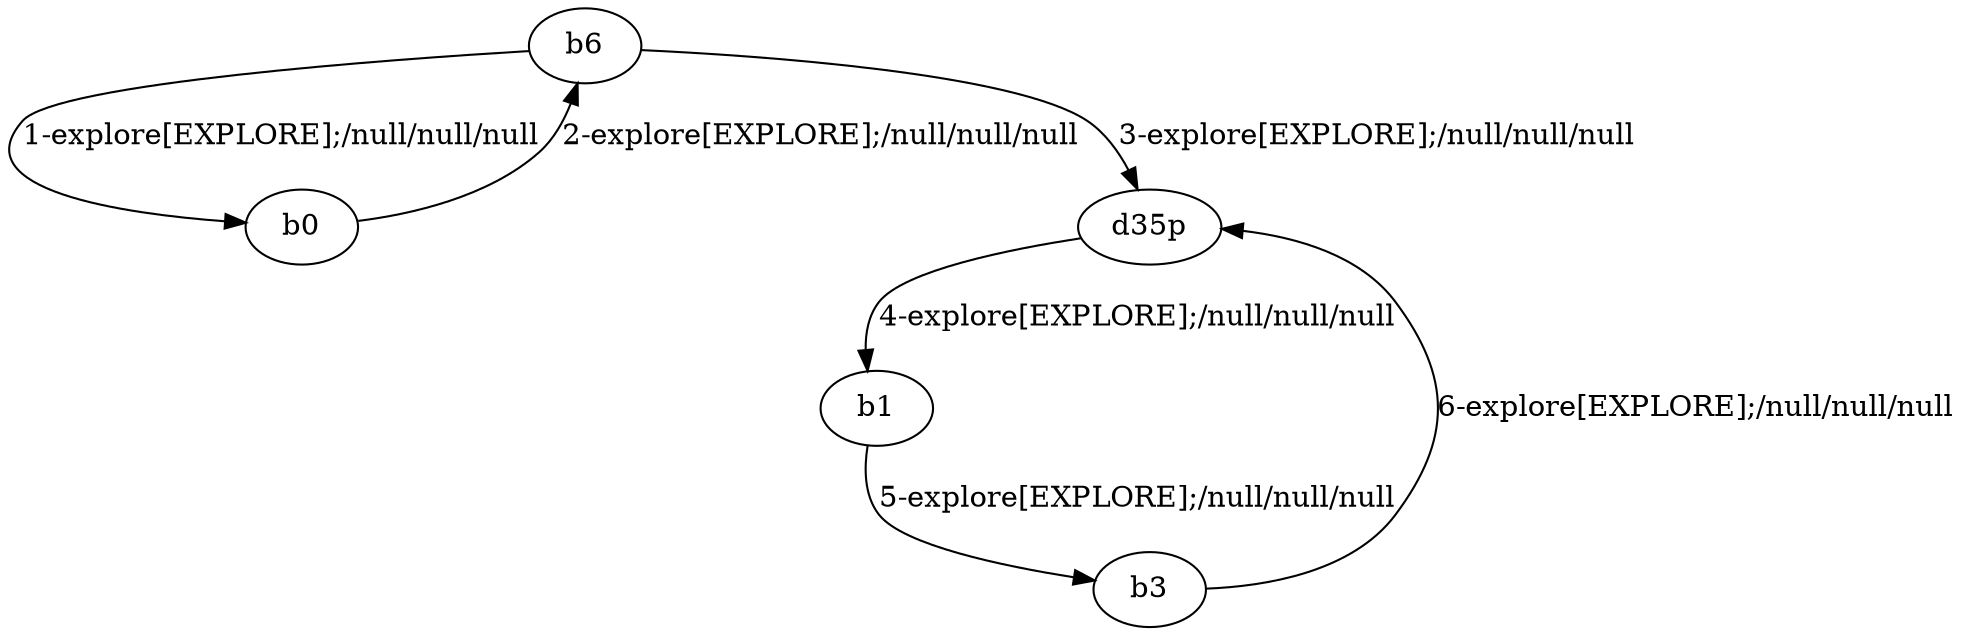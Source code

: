 # Total number of goals covered by this test: 3
# d35p --> b1
# b1 --> b3
# b3 --> d35p

digraph g {
"b6" -> "b0" [label = "1-explore[EXPLORE];/null/null/null"];
"b0" -> "b6" [label = "2-explore[EXPLORE];/null/null/null"];
"b6" -> "d35p" [label = "3-explore[EXPLORE];/null/null/null"];
"d35p" -> "b1" [label = "4-explore[EXPLORE];/null/null/null"];
"b1" -> "b3" [label = "5-explore[EXPLORE];/null/null/null"];
"b3" -> "d35p" [label = "6-explore[EXPLORE];/null/null/null"];
}